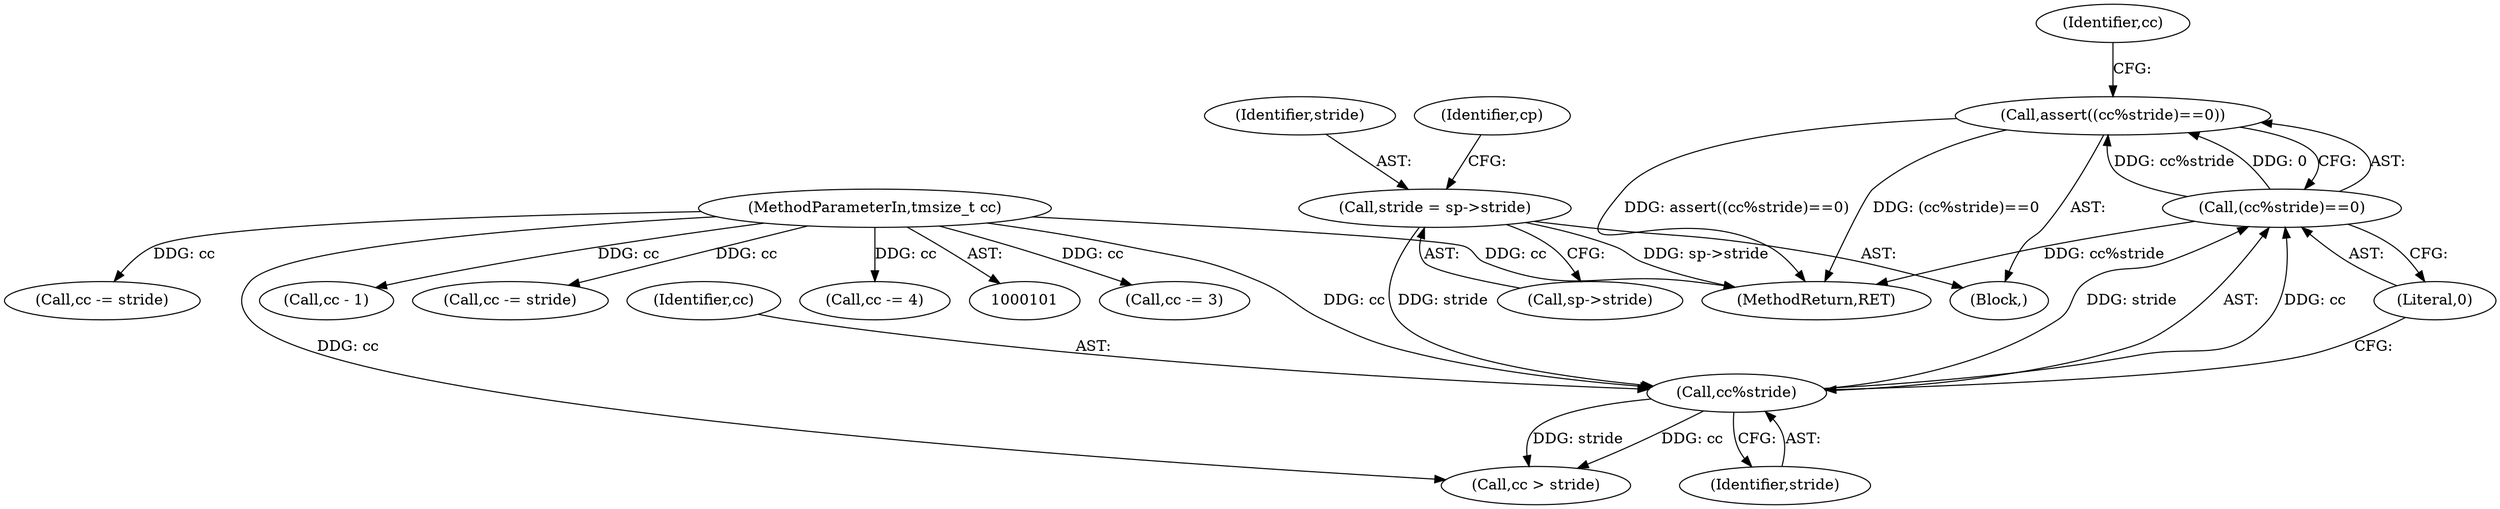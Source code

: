 digraph "1_libtiff_3ca657a8793dd011bf869695d72ad31c779c3cc1_10@API" {
"1000123" [label="(Call,assert((cc%stride)==0))"];
"1000124" [label="(Call,(cc%stride)==0)"];
"1000125" [label="(Call,cc%stride)"];
"1000104" [label="(MethodParameterIn,tmsize_t cc)"];
"1000112" [label="(Call,stride = sp->stride)"];
"1000124" [label="(Call,(cc%stride)==0)"];
"1000226" [label="(Call,cc -= 3)"];
"1000114" [label="(Call,sp->stride)"];
"1000128" [label="(Literal,0)"];
"1000134" [label="(Call,cc -= stride)"];
"1000123" [label="(Call,assert((cc%stride)==0))"];
"1000125" [label="(Call,cc%stride)"];
"1000381" [label="(MethodReturn,RET)"];
"1000354" [label="(Call,cc - 1)"];
"1000119" [label="(Identifier,cp)"];
"1000377" [label="(Call,cc -= stride)"];
"1000105" [label="(Block,)"];
"1000127" [label="(Identifier,stride)"];
"1000126" [label="(Identifier,cc)"];
"1000130" [label="(Call,cc > stride)"];
"1000112" [label="(Call,stride = sp->stride)"];
"1000346" [label="(Call,cc -= 4)"];
"1000113" [label="(Identifier,stride)"];
"1000131" [label="(Identifier,cc)"];
"1000104" [label="(MethodParameterIn,tmsize_t cc)"];
"1000123" -> "1000105"  [label="AST: "];
"1000123" -> "1000124"  [label="CFG: "];
"1000124" -> "1000123"  [label="AST: "];
"1000131" -> "1000123"  [label="CFG: "];
"1000123" -> "1000381"  [label="DDG: assert((cc%stride)==0)"];
"1000123" -> "1000381"  [label="DDG: (cc%stride)==0"];
"1000124" -> "1000123"  [label="DDG: cc%stride"];
"1000124" -> "1000123"  [label="DDG: 0"];
"1000124" -> "1000128"  [label="CFG: "];
"1000125" -> "1000124"  [label="AST: "];
"1000128" -> "1000124"  [label="AST: "];
"1000124" -> "1000381"  [label="DDG: cc%stride"];
"1000125" -> "1000124"  [label="DDG: cc"];
"1000125" -> "1000124"  [label="DDG: stride"];
"1000125" -> "1000127"  [label="CFG: "];
"1000126" -> "1000125"  [label="AST: "];
"1000127" -> "1000125"  [label="AST: "];
"1000128" -> "1000125"  [label="CFG: "];
"1000104" -> "1000125"  [label="DDG: cc"];
"1000112" -> "1000125"  [label="DDG: stride"];
"1000125" -> "1000130"  [label="DDG: cc"];
"1000125" -> "1000130"  [label="DDG: stride"];
"1000104" -> "1000101"  [label="AST: "];
"1000104" -> "1000381"  [label="DDG: cc"];
"1000104" -> "1000130"  [label="DDG: cc"];
"1000104" -> "1000134"  [label="DDG: cc"];
"1000104" -> "1000226"  [label="DDG: cc"];
"1000104" -> "1000346"  [label="DDG: cc"];
"1000104" -> "1000354"  [label="DDG: cc"];
"1000104" -> "1000377"  [label="DDG: cc"];
"1000112" -> "1000105"  [label="AST: "];
"1000112" -> "1000114"  [label="CFG: "];
"1000113" -> "1000112"  [label="AST: "];
"1000114" -> "1000112"  [label="AST: "];
"1000119" -> "1000112"  [label="CFG: "];
"1000112" -> "1000381"  [label="DDG: sp->stride"];
}
